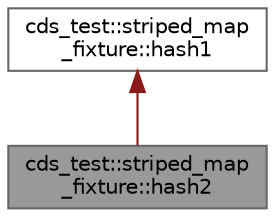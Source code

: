 digraph "cds_test::striped_map_fixture::hash2"
{
 // LATEX_PDF_SIZE
  bgcolor="transparent";
  edge [fontname=Helvetica,fontsize=10,labelfontname=Helvetica,labelfontsize=10];
  node [fontname=Helvetica,fontsize=10,shape=box,height=0.2,width=0.4];
  Node1 [id="Node000001",label="cds_test::striped_map\l_fixture::hash2",height=0.2,width=0.4,color="gray40", fillcolor="grey60", style="filled", fontcolor="black",tooltip=" "];
  Node2 -> Node1 [id="edge1_Node000001_Node000002",dir="back",color="firebrick4",style="solid",tooltip=" "];
  Node2 [id="Node000002",label="cds_test::striped_map\l_fixture::hash1",height=0.2,width=0.4,color="gray40", fillcolor="white", style="filled",URL="$structcds__test_1_1striped__map__fixture_1_1hash1.html",tooltip=" "];
}
